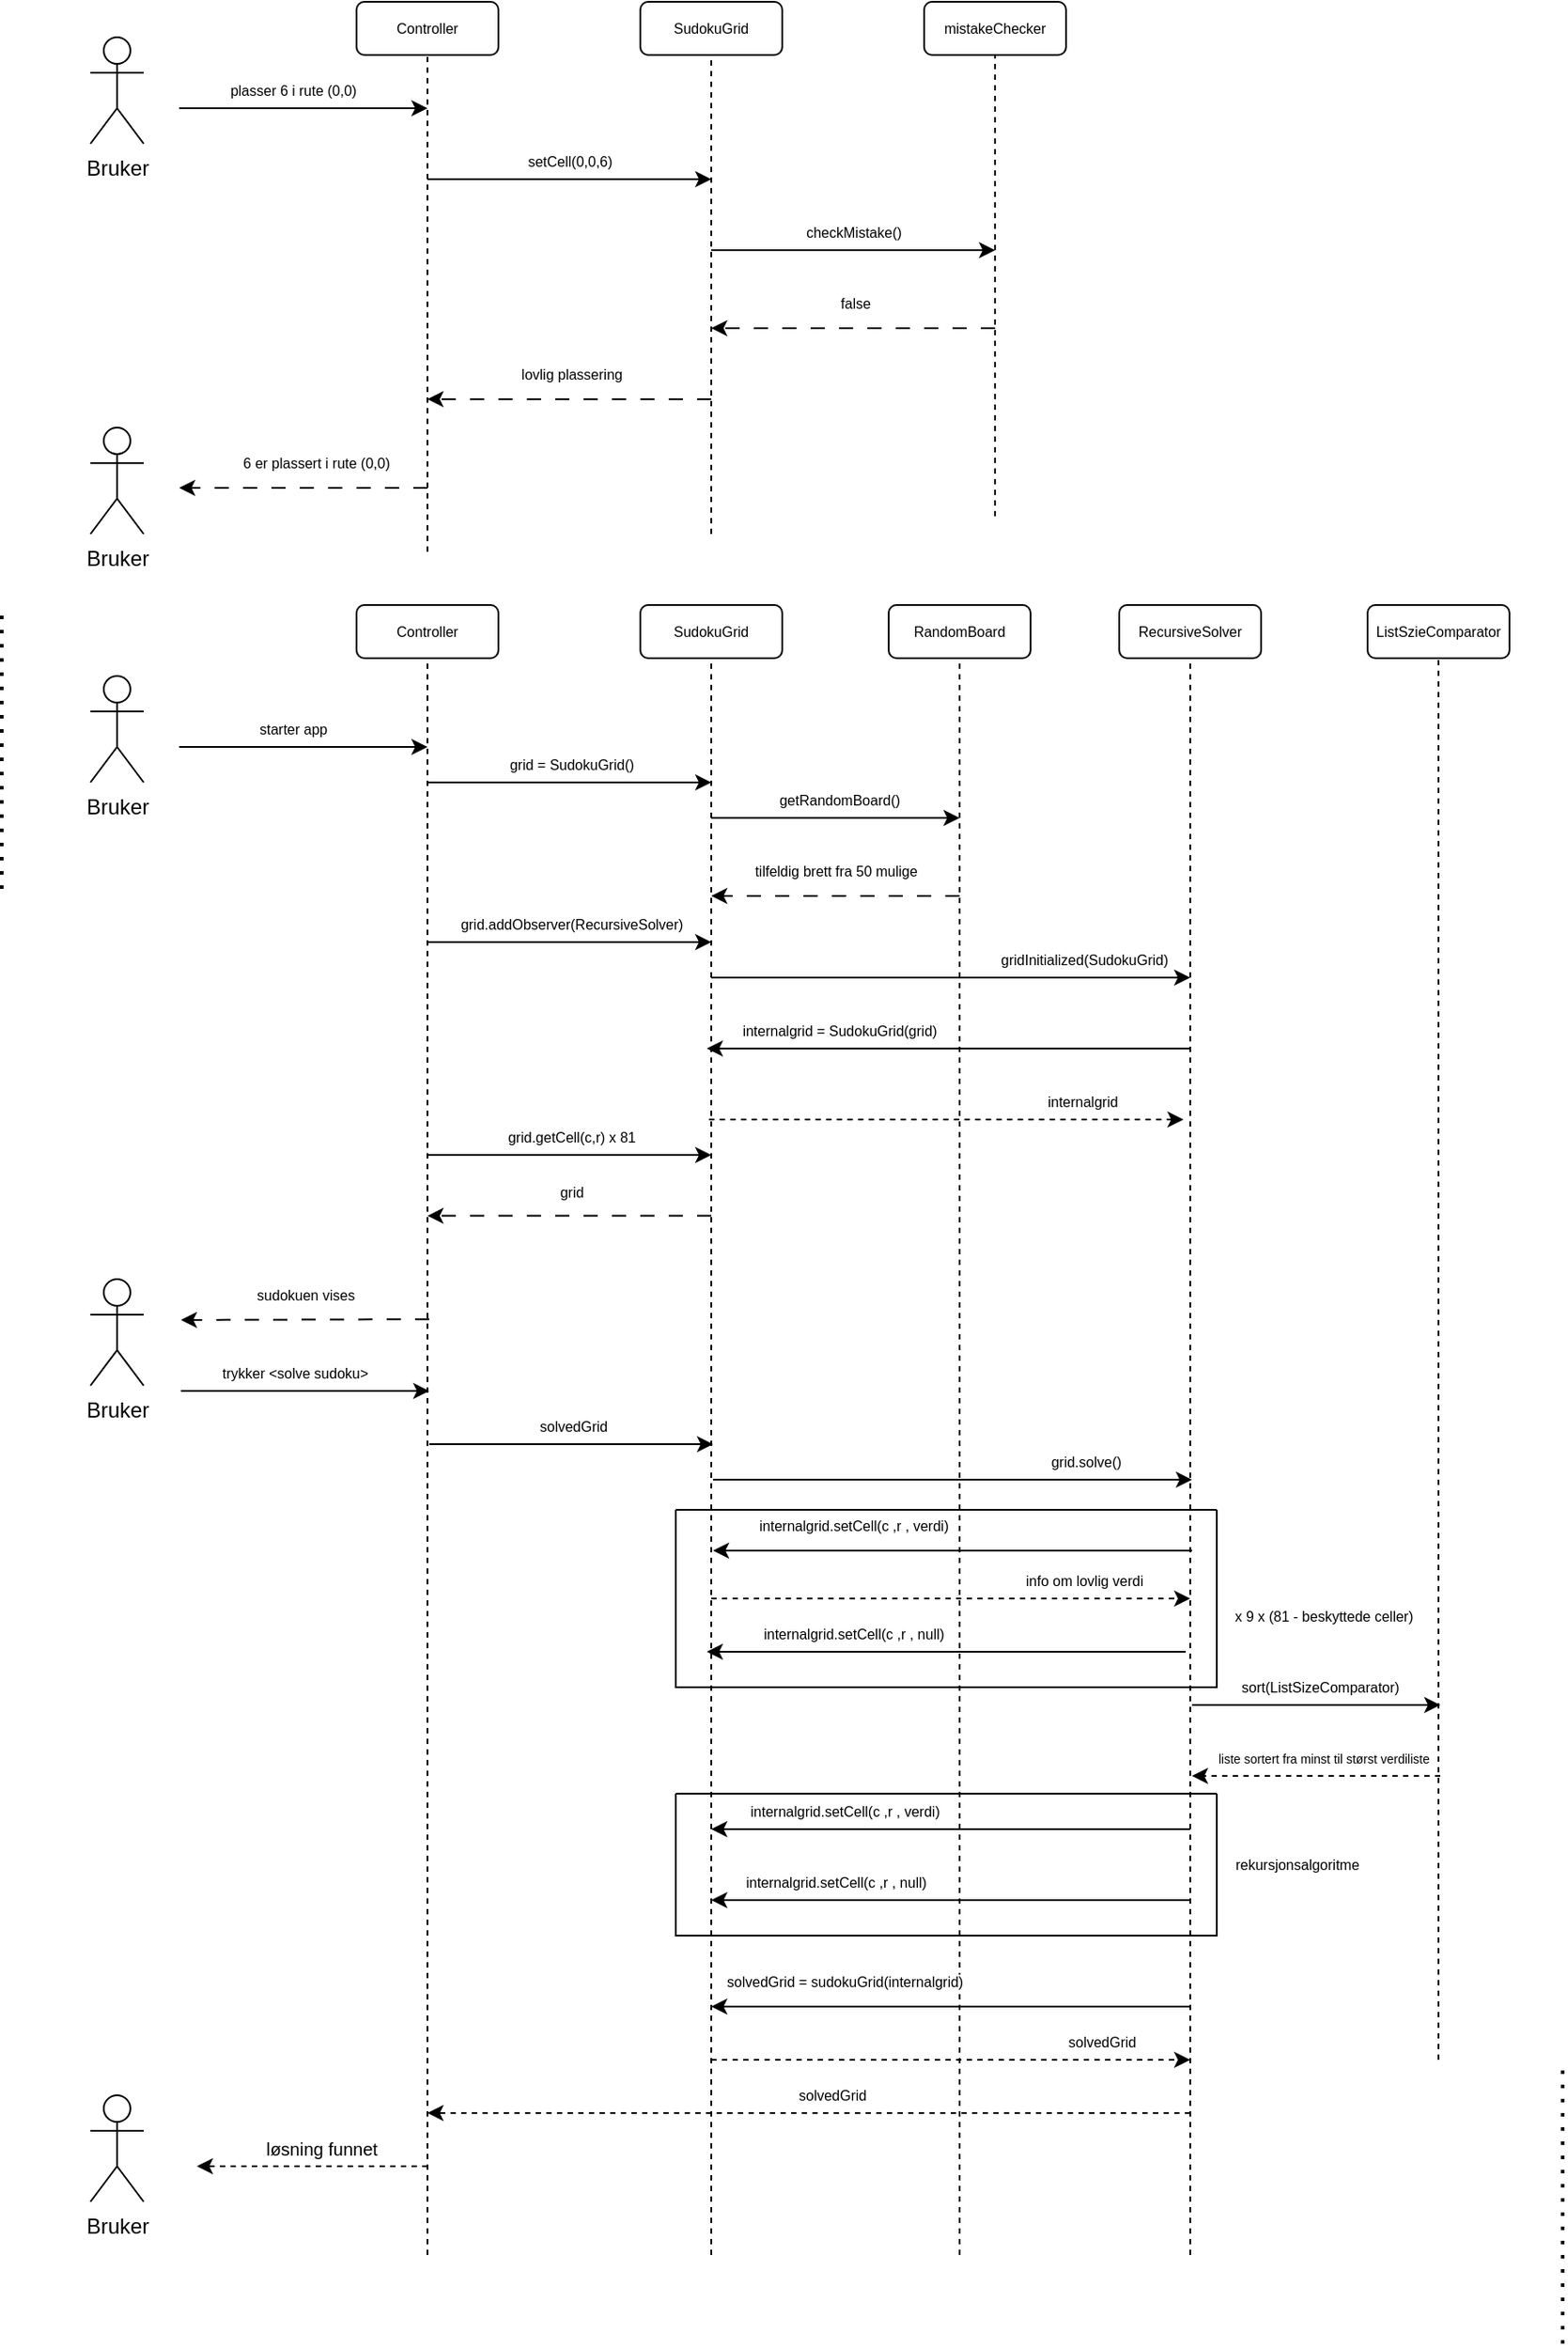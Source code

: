 <mxfile version="20.8.16" type="device"><diagram id="C5RBs43oDa-KdzZeNtuy" name="Page-1"><mxGraphModel dx="1967" dy="749" grid="1" gridSize="10" guides="1" tooltips="1" connect="1" arrows="1" fold="1" page="1" pageScale="1" pageWidth="827" pageHeight="1169" math="0" shadow="0"><root><mxCell id="WIyWlLk6GJQsqaUBKTNV-0"/><mxCell id="WIyWlLk6GJQsqaUBKTNV-1" parent="WIyWlLk6GJQsqaUBKTNV-0"/><mxCell id="nh9K6qVvMbREmk8xH_21-0" value="Bruker" style="shape=umlActor;verticalLabelPosition=bottom;verticalAlign=top;html=1;outlineConnect=0;" parent="WIyWlLk6GJQsqaUBKTNV-1" vertex="1"><mxGeometry x="50" y="100" width="30" height="60" as="geometry"/></mxCell><mxCell id="nh9K6qVvMbREmk8xH_21-4" value="" style="endArrow=classic;html=1;rounded=0;" parent="WIyWlLk6GJQsqaUBKTNV-1" edge="1"><mxGeometry width="50" height="50" relative="1" as="geometry"><mxPoint x="100" y="140" as="sourcePoint"/><mxPoint x="240" y="140" as="targetPoint"/></mxGeometry></mxCell><mxCell id="nh9K6qVvMbREmk8xH_21-7" value="plasser 6 i rute (0,0)" style="edgeLabel;html=1;align=center;verticalAlign=middle;resizable=0;points=[];fontSize=8;" parent="nh9K6qVvMbREmk8xH_21-4" vertex="1" connectable="0"><mxGeometry x="-0.095" y="-2" relative="1" as="geometry"><mxPoint y="-12" as="offset"/></mxGeometry></mxCell><mxCell id="nh9K6qVvMbREmk8xH_21-6" value="Controller" style="rounded=1;whiteSpace=wrap;html=1;fontSize=8;" parent="WIyWlLk6GJQsqaUBKTNV-1" vertex="1"><mxGeometry x="200" y="80" width="80" height="30" as="geometry"/></mxCell><mxCell id="nh9K6qVvMbREmk8xH_21-9" value="" style="endArrow=none;dashed=1;html=1;rounded=0;fontSize=8;entryX=0.5;entryY=1;entryDx=0;entryDy=0;" parent="WIyWlLk6GJQsqaUBKTNV-1" target="nh9K6qVvMbREmk8xH_21-6" edge="1"><mxGeometry width="50" height="50" relative="1" as="geometry"><mxPoint x="240" y="390" as="sourcePoint"/><mxPoint x="480" y="220" as="targetPoint"/></mxGeometry></mxCell><mxCell id="nh9K6qVvMbREmk8xH_21-10" value="SudokuGrid" style="rounded=1;whiteSpace=wrap;html=1;fontSize=8;" parent="WIyWlLk6GJQsqaUBKTNV-1" vertex="1"><mxGeometry x="360" y="80" width="80" height="30" as="geometry"/></mxCell><mxCell id="nh9K6qVvMbREmk8xH_21-11" value="" style="endArrow=none;dashed=1;html=1;rounded=0;fontSize=8;entryX=0.5;entryY=1;entryDx=0;entryDy=0;" parent="WIyWlLk6GJQsqaUBKTNV-1" target="nh9K6qVvMbREmk8xH_21-10" edge="1"><mxGeometry width="50" height="50" relative="1" as="geometry"><mxPoint x="400" y="380" as="sourcePoint"/><mxPoint x="640" y="220" as="targetPoint"/></mxGeometry></mxCell><mxCell id="nh9K6qVvMbREmk8xH_21-12" value="" style="endArrow=classic;html=1;rounded=0;" parent="WIyWlLk6GJQsqaUBKTNV-1" edge="1"><mxGeometry width="50" height="50" relative="1" as="geometry"><mxPoint x="240" y="180" as="sourcePoint"/><mxPoint x="400" y="180" as="targetPoint"/></mxGeometry></mxCell><mxCell id="nh9K6qVvMbREmk8xH_21-13" value="setCell(0,0,6)" style="edgeLabel;html=1;align=center;verticalAlign=middle;resizable=0;points=[];fontSize=8;" parent="nh9K6qVvMbREmk8xH_21-12" vertex="1" connectable="0"><mxGeometry x="-0.095" y="-2" relative="1" as="geometry"><mxPoint x="7" y="-12" as="offset"/></mxGeometry></mxCell><mxCell id="nh9K6qVvMbREmk8xH_21-14" value="mistakeChecker" style="rounded=1;whiteSpace=wrap;html=1;fontSize=8;" parent="WIyWlLk6GJQsqaUBKTNV-1" vertex="1"><mxGeometry x="520" y="80" width="80" height="30" as="geometry"/></mxCell><mxCell id="nh9K6qVvMbREmk8xH_21-15" value="" style="endArrow=none;dashed=1;html=1;rounded=0;fontSize=8;entryX=0.5;entryY=1;entryDx=0;entryDy=0;" parent="WIyWlLk6GJQsqaUBKTNV-1" target="nh9K6qVvMbREmk8xH_21-14" edge="1"><mxGeometry width="50" height="50" relative="1" as="geometry"><mxPoint x="560" y="370" as="sourcePoint"/><mxPoint x="800" y="220" as="targetPoint"/></mxGeometry></mxCell><mxCell id="nh9K6qVvMbREmk8xH_21-16" value="" style="endArrow=classic;html=1;rounded=0;" parent="WIyWlLk6GJQsqaUBKTNV-1" edge="1"><mxGeometry width="50" height="50" relative="1" as="geometry"><mxPoint x="400" y="220" as="sourcePoint"/><mxPoint x="560" y="220" as="targetPoint"/></mxGeometry></mxCell><mxCell id="nh9K6qVvMbREmk8xH_21-17" value="checkMistake()" style="edgeLabel;html=1;align=center;verticalAlign=middle;resizable=0;points=[];fontSize=8;" parent="nh9K6qVvMbREmk8xH_21-16" vertex="1" connectable="0"><mxGeometry x="-0.095" y="-2" relative="1" as="geometry"><mxPoint x="7" y="-12" as="offset"/></mxGeometry></mxCell><mxCell id="nh9K6qVvMbREmk8xH_21-18" value="" style="endArrow=classic;html=1;rounded=0;dashed=1;dashPattern=8 8;" parent="WIyWlLk6GJQsqaUBKTNV-1" edge="1"><mxGeometry width="50" height="50" relative="1" as="geometry"><mxPoint x="560" y="264" as="sourcePoint"/><mxPoint x="400" y="264" as="targetPoint"/></mxGeometry></mxCell><mxCell id="nh9K6qVvMbREmk8xH_21-19" value="false" style="edgeLabel;html=1;align=center;verticalAlign=middle;resizable=0;points=[];fontSize=8;" parent="nh9K6qVvMbREmk8xH_21-18" vertex="1" connectable="0"><mxGeometry x="-0.095" y="-2" relative="1" as="geometry"><mxPoint x="-7" y="-12" as="offset"/></mxGeometry></mxCell><mxCell id="nh9K6qVvMbREmk8xH_21-20" value="" style="endArrow=classic;html=1;rounded=0;dashed=1;dashPattern=8 8;" parent="WIyWlLk6GJQsqaUBKTNV-1" edge="1"><mxGeometry width="50" height="50" relative="1" as="geometry"><mxPoint x="400" y="304" as="sourcePoint"/><mxPoint x="240" y="304" as="targetPoint"/></mxGeometry></mxCell><mxCell id="nh9K6qVvMbREmk8xH_21-21" value="lovlig plassering" style="edgeLabel;html=1;align=center;verticalAlign=middle;resizable=0;points=[];fontSize=8;" parent="nh9K6qVvMbREmk8xH_21-20" vertex="1" connectable="0"><mxGeometry x="-0.095" y="-2" relative="1" as="geometry"><mxPoint x="-7" y="-12" as="offset"/></mxGeometry></mxCell><mxCell id="nh9K6qVvMbREmk8xH_21-22" value="Bruker" style="shape=umlActor;verticalLabelPosition=bottom;verticalAlign=top;html=1;outlineConnect=0;" parent="WIyWlLk6GJQsqaUBKTNV-1" vertex="1"><mxGeometry x="50" y="320" width="30" height="60" as="geometry"/></mxCell><mxCell id="nh9K6qVvMbREmk8xH_21-23" value="" style="endArrow=classic;html=1;rounded=0;dashed=1;dashPattern=8 8;" parent="WIyWlLk6GJQsqaUBKTNV-1" edge="1"><mxGeometry width="50" height="50" relative="1" as="geometry"><mxPoint x="240" y="354" as="sourcePoint"/><mxPoint x="100" y="354" as="targetPoint"/></mxGeometry></mxCell><mxCell id="nh9K6qVvMbREmk8xH_21-24" value="6 er plassert i rute (0,0)" style="edgeLabel;html=1;align=center;verticalAlign=middle;resizable=0;points=[];fontSize=8;" parent="nh9K6qVvMbREmk8xH_21-23" vertex="1" connectable="0"><mxGeometry x="-0.095" y="-2" relative="1" as="geometry"><mxPoint y="-12" as="offset"/></mxGeometry></mxCell><mxCell id="nh9K6qVvMbREmk8xH_21-27" value="Controller" style="rounded=1;whiteSpace=wrap;html=1;fontSize=8;" parent="WIyWlLk6GJQsqaUBKTNV-1" vertex="1"><mxGeometry x="200" y="420" width="80" height="30" as="geometry"/></mxCell><mxCell id="nh9K6qVvMbREmk8xH_21-28" value="" style="endArrow=none;dashed=1;html=1;rounded=0;fontSize=8;entryX=0.5;entryY=1;entryDx=0;entryDy=0;" parent="WIyWlLk6GJQsqaUBKTNV-1" target="nh9K6qVvMbREmk8xH_21-27" edge="1"><mxGeometry width="50" height="50" relative="1" as="geometry"><mxPoint x="240" y="1350" as="sourcePoint"/><mxPoint x="480" y="560" as="targetPoint"/></mxGeometry></mxCell><mxCell id="nh9K6qVvMbREmk8xH_21-29" value="SudokuGrid" style="rounded=1;whiteSpace=wrap;html=1;fontSize=8;" parent="WIyWlLk6GJQsqaUBKTNV-1" vertex="1"><mxGeometry x="360" y="420" width="80" height="30" as="geometry"/></mxCell><mxCell id="nh9K6qVvMbREmk8xH_21-30" value="" style="endArrow=none;dashed=1;html=1;rounded=0;fontSize=8;entryX=0.5;entryY=1;entryDx=0;entryDy=0;" parent="WIyWlLk6GJQsqaUBKTNV-1" target="nh9K6qVvMbREmk8xH_21-29" edge="1"><mxGeometry width="50" height="50" relative="1" as="geometry"><mxPoint x="400" y="1350" as="sourcePoint"/><mxPoint x="640" y="560" as="targetPoint"/></mxGeometry></mxCell><mxCell id="nh9K6qVvMbREmk8xH_21-31" value="RecursiveSolver" style="rounded=1;whiteSpace=wrap;html=1;fontSize=8;" parent="WIyWlLk6GJQsqaUBKTNV-1" vertex="1"><mxGeometry x="630" y="420" width="80" height="30" as="geometry"/></mxCell><mxCell id="nh9K6qVvMbREmk8xH_21-32" value="" style="endArrow=none;dashed=1;html=1;rounded=0;fontSize=8;entryX=0.5;entryY=1;entryDx=0;entryDy=0;" parent="WIyWlLk6GJQsqaUBKTNV-1" target="nh9K6qVvMbREmk8xH_21-31" edge="1"><mxGeometry width="50" height="50" relative="1" as="geometry"><mxPoint x="670" y="1350" as="sourcePoint"/><mxPoint x="910" y="560" as="targetPoint"/></mxGeometry></mxCell><mxCell id="nh9K6qVvMbREmk8xH_21-37" value="Bruker" style="shape=umlActor;verticalLabelPosition=bottom;verticalAlign=top;html=1;outlineConnect=0;" parent="WIyWlLk6GJQsqaUBKTNV-1" vertex="1"><mxGeometry x="50" y="460" width="30" height="60" as="geometry"/></mxCell><mxCell id="nh9K6qVvMbREmk8xH_21-38" value="" style="endArrow=classic;html=1;rounded=0;" parent="WIyWlLk6GJQsqaUBKTNV-1" edge="1"><mxGeometry width="50" height="50" relative="1" as="geometry"><mxPoint x="100" y="500" as="sourcePoint"/><mxPoint x="240" y="500" as="targetPoint"/></mxGeometry></mxCell><mxCell id="nh9K6qVvMbREmk8xH_21-39" value="starter app" style="edgeLabel;html=1;align=center;verticalAlign=middle;resizable=0;points=[];fontSize=8;" parent="nh9K6qVvMbREmk8xH_21-38" vertex="1" connectable="0"><mxGeometry x="-0.095" y="-2" relative="1" as="geometry"><mxPoint y="-12" as="offset"/></mxGeometry></mxCell><mxCell id="nh9K6qVvMbREmk8xH_21-40" value="" style="endArrow=classic;html=1;rounded=0;" parent="WIyWlLk6GJQsqaUBKTNV-1" edge="1"><mxGeometry width="50" height="50" relative="1" as="geometry"><mxPoint x="240" y="520" as="sourcePoint"/><mxPoint x="400" y="520" as="targetPoint"/></mxGeometry></mxCell><mxCell id="nh9K6qVvMbREmk8xH_21-41" value="grid = SudokuGrid()" style="edgeLabel;html=1;align=center;verticalAlign=middle;resizable=0;points=[];fontSize=8;" parent="nh9K6qVvMbREmk8xH_21-40" vertex="1" connectable="0"><mxGeometry x="-0.095" y="-2" relative="1" as="geometry"><mxPoint x="8" y="-12" as="offset"/></mxGeometry></mxCell><mxCell id="nh9K6qVvMbREmk8xH_21-42" value="" style="endArrow=classic;html=1;rounded=0;" parent="WIyWlLk6GJQsqaUBKTNV-1" edge="1"><mxGeometry width="50" height="50" relative="1" as="geometry"><mxPoint x="240" y="610" as="sourcePoint"/><mxPoint x="400" y="610" as="targetPoint"/></mxGeometry></mxCell><mxCell id="nh9K6qVvMbREmk8xH_21-43" value="grid.addObserver(RecursiveSolver)" style="edgeLabel;html=1;align=center;verticalAlign=middle;resizable=0;points=[];fontSize=8;" parent="nh9K6qVvMbREmk8xH_21-42" vertex="1" connectable="0"><mxGeometry x="-0.095" y="-2" relative="1" as="geometry"><mxPoint x="8" y="-12" as="offset"/></mxGeometry></mxCell><mxCell id="nh9K6qVvMbREmk8xH_21-44" value="" style="endArrow=classic;html=1;rounded=0;" parent="WIyWlLk6GJQsqaUBKTNV-1" edge="1"><mxGeometry width="50" height="50" relative="1" as="geometry"><mxPoint x="400" y="630" as="sourcePoint"/><mxPoint x="670" y="630" as="targetPoint"/></mxGeometry></mxCell><mxCell id="nh9K6qVvMbREmk8xH_21-45" value="gridInitialized(SudokuGrid)" style="edgeLabel;html=1;align=center;verticalAlign=middle;resizable=0;points=[];fontSize=8;" parent="nh9K6qVvMbREmk8xH_21-44" vertex="1" connectable="0"><mxGeometry x="-0.095" y="-2" relative="1" as="geometry"><mxPoint x="88" y="-12" as="offset"/></mxGeometry></mxCell><mxCell id="nh9K6qVvMbREmk8xH_21-46" value="" style="endArrow=classic;html=1;rounded=0;" parent="WIyWlLk6GJQsqaUBKTNV-1" edge="1"><mxGeometry width="50" height="50" relative="1" as="geometry"><mxPoint x="240" y="730" as="sourcePoint"/><mxPoint x="400" y="730" as="targetPoint"/></mxGeometry></mxCell><mxCell id="nh9K6qVvMbREmk8xH_21-47" value="grid.getCell(c,r) x 81" style="edgeLabel;html=1;align=center;verticalAlign=middle;resizable=0;points=[];fontSize=8;" parent="nh9K6qVvMbREmk8xH_21-46" vertex="1" connectable="0"><mxGeometry x="-0.095" y="-2" relative="1" as="geometry"><mxPoint x="8" y="-12" as="offset"/></mxGeometry></mxCell><mxCell id="nh9K6qVvMbREmk8xH_21-50" value="" style="endArrow=classic;html=1;rounded=0;dashed=1;dashPattern=8 8;" parent="WIyWlLk6GJQsqaUBKTNV-1" edge="1"><mxGeometry width="50" height="50" relative="1" as="geometry"><mxPoint x="400" y="764.29" as="sourcePoint"/><mxPoint x="240" y="764.29" as="targetPoint"/></mxGeometry></mxCell><mxCell id="nh9K6qVvMbREmk8xH_21-51" value="grid" style="edgeLabel;html=1;align=center;verticalAlign=middle;resizable=0;points=[];fontSize=8;" parent="nh9K6qVvMbREmk8xH_21-50" vertex="1" connectable="0"><mxGeometry x="-0.095" y="-2" relative="1" as="geometry"><mxPoint x="-7" y="-12" as="offset"/></mxGeometry></mxCell><mxCell id="nh9K6qVvMbREmk8xH_21-54" value="RandomBoard" style="rounded=1;whiteSpace=wrap;html=1;fontSize=8;" parent="WIyWlLk6GJQsqaUBKTNV-1" vertex="1"><mxGeometry x="500" y="420" width="80" height="30" as="geometry"/></mxCell><mxCell id="nh9K6qVvMbREmk8xH_21-55" value="" style="endArrow=none;dashed=1;html=1;rounded=0;fontSize=8;entryX=0.5;entryY=1;entryDx=0;entryDy=0;" parent="WIyWlLk6GJQsqaUBKTNV-1" target="nh9K6qVvMbREmk8xH_21-54" edge="1"><mxGeometry width="50" height="50" relative="1" as="geometry"><mxPoint x="540" y="1350" as="sourcePoint"/><mxPoint x="780" y="560" as="targetPoint"/></mxGeometry></mxCell><mxCell id="nh9K6qVvMbREmk8xH_21-56" value="" style="endArrow=classic;html=1;rounded=0;" parent="WIyWlLk6GJQsqaUBKTNV-1" edge="1"><mxGeometry width="50" height="50" relative="1" as="geometry"><mxPoint x="400" y="540" as="sourcePoint"/><mxPoint x="540" y="540" as="targetPoint"/></mxGeometry></mxCell><mxCell id="nh9K6qVvMbREmk8xH_21-57" value="getRandomBoard()" style="edgeLabel;html=1;align=center;verticalAlign=middle;resizable=0;points=[];fontSize=8;" parent="nh9K6qVvMbREmk8xH_21-56" vertex="1" connectable="0"><mxGeometry x="-0.095" y="-2" relative="1" as="geometry"><mxPoint x="8" y="-12" as="offset"/></mxGeometry></mxCell><mxCell id="nh9K6qVvMbREmk8xH_21-59" value="" style="endArrow=classic;html=1;rounded=0;dashed=1;dashPattern=8 8;" parent="WIyWlLk6GJQsqaUBKTNV-1" edge="1"><mxGeometry width="50" height="50" relative="1" as="geometry"><mxPoint x="540" y="584" as="sourcePoint"/><mxPoint x="400" y="584" as="targetPoint"/></mxGeometry></mxCell><mxCell id="nh9K6qVvMbREmk8xH_21-60" value="tilfeldig brett fra 50 mulige" style="edgeLabel;html=1;align=center;verticalAlign=middle;resizable=0;points=[];fontSize=8;" parent="nh9K6qVvMbREmk8xH_21-59" vertex="1" connectable="0"><mxGeometry x="-0.095" y="-2" relative="1" as="geometry"><mxPoint x="-7" y="-12" as="offset"/></mxGeometry></mxCell><mxCell id="nh9K6qVvMbREmk8xH_21-67" value="ListSzieComparator" style="rounded=1;whiteSpace=wrap;html=1;fontSize=8;" parent="WIyWlLk6GJQsqaUBKTNV-1" vertex="1"><mxGeometry x="770" y="420" width="80" height="30" as="geometry"/></mxCell><mxCell id="nh9K6qVvMbREmk8xH_21-68" value="" style="endArrow=none;dashed=1;html=1;rounded=0;fontSize=8;entryX=0.5;entryY=1;entryDx=0;entryDy=0;" parent="WIyWlLk6GJQsqaUBKTNV-1" target="nh9K6qVvMbREmk8xH_21-67" edge="1"><mxGeometry width="50" height="50" relative="1" as="geometry"><mxPoint x="810" y="1240" as="sourcePoint"/><mxPoint x="1050" y="560" as="targetPoint"/></mxGeometry></mxCell><mxCell id="nh9K6qVvMbREmk8xH_21-83" value="" style="swimlane;startSize=0;fontSize=8;" parent="WIyWlLk6GJQsqaUBKTNV-1" vertex="1"><mxGeometry x="380" y="930" width="305" height="100" as="geometry"/></mxCell><mxCell id="nh9K6qVvMbREmk8xH_21-79" value="" style="endArrow=classic;html=1;rounded=0;" parent="nh9K6qVvMbREmk8xH_21-83" edge="1"><mxGeometry width="50" height="50" relative="1" as="geometry"><mxPoint x="287.5" y="80" as="sourcePoint"/><mxPoint x="17.5" y="80" as="targetPoint"/></mxGeometry></mxCell><mxCell id="nh9K6qVvMbREmk8xH_21-80" value="internalgrid.setCell(c ,r , null)" style="edgeLabel;html=1;align=center;verticalAlign=middle;resizable=0;points=[];fontSize=8;" parent="nh9K6qVvMbREmk8xH_21-79" vertex="1" connectable="0"><mxGeometry x="-0.095" y="-2" relative="1" as="geometry"><mxPoint x="-66" y="-8" as="offset"/></mxGeometry></mxCell><mxCell id="nh9K6qVvMbREmk8xH_21-52" value="" style="endArrow=classic;html=1;rounded=0;dashed=1;dashPattern=8 8;" parent="WIyWlLk6GJQsqaUBKTNV-1" edge="1"><mxGeometry width="50" height="50" relative="1" as="geometry"><mxPoint x="241" y="822.58" as="sourcePoint"/><mxPoint x="101" y="823" as="targetPoint"/></mxGeometry></mxCell><mxCell id="nh9K6qVvMbREmk8xH_21-53" value="sudokuen vises" style="edgeLabel;html=1;align=center;verticalAlign=middle;resizable=0;points=[];fontSize=8;" parent="nh9K6qVvMbREmk8xH_21-52" vertex="1" connectable="0"><mxGeometry x="-0.095" y="-2" relative="1" as="geometry"><mxPoint x="-7" y="-12" as="offset"/></mxGeometry></mxCell><mxCell id="nh9K6qVvMbREmk8xH_21-33" value="" style="endArrow=classic;html=1;rounded=0;" parent="WIyWlLk6GJQsqaUBKTNV-1" edge="1"><mxGeometry width="50" height="50" relative="1" as="geometry"><mxPoint x="101" y="863" as="sourcePoint"/><mxPoint x="241" y="863" as="targetPoint"/></mxGeometry></mxCell><mxCell id="nh9K6qVvMbREmk8xH_21-34" value="trykker &amp;lt;solve sudoku&amp;gt;" style="edgeLabel;html=1;align=center;verticalAlign=middle;resizable=0;points=[];fontSize=8;" parent="nh9K6qVvMbREmk8xH_21-33" vertex="1" connectable="0"><mxGeometry x="-0.095" y="-2" relative="1" as="geometry"><mxPoint y="-12" as="offset"/></mxGeometry></mxCell><mxCell id="nh9K6qVvMbREmk8xH_21-26" value="Bruker" style="shape=umlActor;verticalLabelPosition=bottom;verticalAlign=top;html=1;outlineConnect=0;" parent="WIyWlLk6GJQsqaUBKTNV-1" vertex="1"><mxGeometry x="50" y="800" width="30" height="60" as="geometry"/></mxCell><mxCell id="nh9K6qVvMbREmk8xH_21-61" value="" style="endArrow=classic;html=1;rounded=0;" parent="WIyWlLk6GJQsqaUBKTNV-1" edge="1"><mxGeometry width="50" height="50" relative="1" as="geometry"><mxPoint x="241" y="893" as="sourcePoint"/><mxPoint x="401" y="893" as="targetPoint"/></mxGeometry></mxCell><mxCell id="nh9K6qVvMbREmk8xH_21-62" value="solvedGrid" style="edgeLabel;html=1;align=center;verticalAlign=middle;resizable=0;points=[];fontSize=8;" parent="nh9K6qVvMbREmk8xH_21-61" vertex="1" connectable="0"><mxGeometry x="-0.095" y="-2" relative="1" as="geometry"><mxPoint x="8" y="-12" as="offset"/></mxGeometry></mxCell><mxCell id="nh9K6qVvMbREmk8xH_21-63" value="" style="endArrow=classic;html=1;rounded=0;" parent="WIyWlLk6GJQsqaUBKTNV-1" edge="1"><mxGeometry width="50" height="50" relative="1" as="geometry"><mxPoint x="401" y="913" as="sourcePoint"/><mxPoint x="671" y="913" as="targetPoint"/></mxGeometry></mxCell><mxCell id="nh9K6qVvMbREmk8xH_21-64" value="grid.solve()" style="edgeLabel;html=1;align=center;verticalAlign=middle;resizable=0;points=[];fontSize=8;" parent="nh9K6qVvMbREmk8xH_21-63" vertex="1" connectable="0"><mxGeometry x="-0.095" y="-2" relative="1" as="geometry"><mxPoint x="88" y="-12" as="offset"/></mxGeometry></mxCell><mxCell id="nh9K6qVvMbREmk8xH_21-75" value="" style="endArrow=classic;html=1;rounded=0;" parent="WIyWlLk6GJQsqaUBKTNV-1" edge="1"><mxGeometry width="50" height="50" relative="1" as="geometry"><mxPoint x="671" y="953" as="sourcePoint"/><mxPoint x="401" y="953" as="targetPoint"/></mxGeometry></mxCell><mxCell id="nh9K6qVvMbREmk8xH_21-76" value="internalgrid.setCell(c ,r , verdi)" style="edgeLabel;html=1;align=center;verticalAlign=middle;resizable=0;points=[];fontSize=8;" parent="nh9K6qVvMbREmk8xH_21-75" vertex="1" connectable="0"><mxGeometry x="-0.095" y="-2" relative="1" as="geometry"><mxPoint x="-69" y="-12" as="offset"/></mxGeometry></mxCell><mxCell id="nh9K6qVvMbREmk8xH_21-69" value="" style="endArrow=classic;html=1;rounded=0;" parent="WIyWlLk6GJQsqaUBKTNV-1" edge="1"><mxGeometry width="50" height="50" relative="1" as="geometry"><mxPoint x="671" y="1040" as="sourcePoint"/><mxPoint x="811" y="1040" as="targetPoint"/></mxGeometry></mxCell><mxCell id="nh9K6qVvMbREmk8xH_21-70" value="sort(ListSizeComparator)" style="edgeLabel;html=1;align=center;verticalAlign=middle;resizable=0;points=[];fontSize=8;" parent="nh9K6qVvMbREmk8xH_21-69" vertex="1" connectable="0"><mxGeometry x="-0.095" y="-2" relative="1" as="geometry"><mxPoint x="8" y="-12" as="offset"/></mxGeometry></mxCell><mxCell id="nh9K6qVvMbREmk8xH_21-71" value="" style="endArrow=classic;html=1;rounded=0;dashed=1;" parent="WIyWlLk6GJQsqaUBKTNV-1" edge="1"><mxGeometry width="50" height="50" relative="1" as="geometry"><mxPoint x="811" y="1080" as="sourcePoint"/><mxPoint x="671" y="1080" as="targetPoint"/></mxGeometry></mxCell><mxCell id="nh9K6qVvMbREmk8xH_21-72" value="&lt;font style=&quot;font-size: 7px;&quot;&gt;liste sortert fra minst til størst verdiliste&lt;/font&gt;" style="edgeLabel;html=1;align=center;verticalAlign=middle;resizable=0;points=[];fontSize=8;" parent="nh9K6qVvMbREmk8xH_21-71" vertex="1" connectable="0"><mxGeometry x="-0.095" y="-2" relative="1" as="geometry"><mxPoint x="-3" y="-8" as="offset"/></mxGeometry></mxCell><mxCell id="nh9K6qVvMbREmk8xH_21-85" value="x 9 x (81 - beskyttede celler)" style="text;html=1;align=center;verticalAlign=middle;resizable=0;points=[];autosize=1;strokeColor=none;fillColor=none;fontSize=8;" parent="WIyWlLk6GJQsqaUBKTNV-1" vertex="1"><mxGeometry x="685" y="980" width="120" height="20" as="geometry"/></mxCell><mxCell id="nh9K6qVvMbREmk8xH_21-86" value="" style="endArrow=classic;html=1;rounded=0;" parent="WIyWlLk6GJQsqaUBKTNV-1" edge="1"><mxGeometry width="50" height="50" relative="1" as="geometry"><mxPoint x="670" y="670" as="sourcePoint"/><mxPoint x="397.5" y="670" as="targetPoint"/></mxGeometry></mxCell><mxCell id="nh9K6qVvMbREmk8xH_21-90" value="internalgrid = SudokuGrid(grid)" style="edgeLabel;html=1;align=center;verticalAlign=middle;resizable=0;points=[];fontSize=8;" parent="nh9K6qVvMbREmk8xH_21-86" vertex="1" connectable="0"><mxGeometry x="-0.32" relative="1" as="geometry"><mxPoint x="-106" y="-10" as="offset"/></mxGeometry></mxCell><mxCell id="nh9K6qVvMbREmk8xH_21-88" value="" style="endArrow=classic;html=1;rounded=0;dashed=1;" parent="WIyWlLk6GJQsqaUBKTNV-1" edge="1"><mxGeometry width="50" height="50" relative="1" as="geometry"><mxPoint x="398.75" y="710" as="sourcePoint"/><mxPoint x="666.25" y="710" as="targetPoint"/></mxGeometry></mxCell><mxCell id="nh9K6qVvMbREmk8xH_21-91" value="internalgrid" style="edgeLabel;html=1;align=center;verticalAlign=middle;resizable=0;points=[];fontSize=8;" parent="nh9K6qVvMbREmk8xH_21-88" vertex="1" connectable="0"><mxGeometry x="-0.448" y="1" relative="1" as="geometry"><mxPoint x="136" y="-9" as="offset"/></mxGeometry></mxCell><mxCell id="nh9K6qVvMbREmk8xH_21-92" value="" style="endArrow=classic;html=1;rounded=0;dashed=1;" parent="WIyWlLk6GJQsqaUBKTNV-1" edge="1"><mxGeometry width="50" height="50" relative="1" as="geometry"><mxPoint x="400" y="980" as="sourcePoint"/><mxPoint x="670" y="980" as="targetPoint"/></mxGeometry></mxCell><mxCell id="nh9K6qVvMbREmk8xH_21-93" value="info om lovlig verdi" style="edgeLabel;html=1;align=center;verticalAlign=middle;resizable=0;points=[];fontSize=8;" parent="nh9K6qVvMbREmk8xH_21-92" vertex="1" connectable="0"><mxGeometry x="-0.095" y="-2" relative="1" as="geometry"><mxPoint x="88" y="-12" as="offset"/></mxGeometry></mxCell><mxCell id="nh9K6qVvMbREmk8xH_21-95" value="" style="endArrow=classic;html=1;rounded=0;" parent="WIyWlLk6GJQsqaUBKTNV-1" edge="1"><mxGeometry width="50" height="50" relative="1" as="geometry"><mxPoint x="670" y="1110" as="sourcePoint"/><mxPoint x="400" y="1110" as="targetPoint"/></mxGeometry></mxCell><mxCell id="nh9K6qVvMbREmk8xH_21-96" value="internalgrid.setCell(c ,r , verdi)" style="edgeLabel;html=1;align=center;verticalAlign=middle;resizable=0;points=[];fontSize=8;" parent="nh9K6qVvMbREmk8xH_21-95" vertex="1" connectable="0"><mxGeometry x="-0.095" y="-2" relative="1" as="geometry"><mxPoint x="-73" y="-8" as="offset"/></mxGeometry></mxCell><mxCell id="nh9K6qVvMbREmk8xH_21-97" value="" style="endArrow=classic;html=1;rounded=0;" parent="WIyWlLk6GJQsqaUBKTNV-1" edge="1"><mxGeometry width="50" height="50" relative="1" as="geometry"><mxPoint x="670" y="1150" as="sourcePoint"/><mxPoint x="400" y="1150" as="targetPoint"/></mxGeometry></mxCell><mxCell id="nh9K6qVvMbREmk8xH_21-98" value="internalgrid.setCell(c ,r , null)" style="edgeLabel;html=1;align=center;verticalAlign=middle;resizable=0;points=[];fontSize=8;" parent="nh9K6qVvMbREmk8xH_21-97" vertex="1" connectable="0"><mxGeometry x="-0.095" y="-2" relative="1" as="geometry"><mxPoint x="-78" y="-8" as="offset"/></mxGeometry></mxCell><mxCell id="nh9K6qVvMbREmk8xH_21-102" value="" style="swimlane;startSize=0;fontSize=8;" parent="WIyWlLk6GJQsqaUBKTNV-1" vertex="1"><mxGeometry x="380" y="1090" width="305" height="80" as="geometry"/></mxCell><mxCell id="nh9K6qVvMbREmk8xH_21-106" value="rekursjonsalgoritme" style="text;html=1;align=center;verticalAlign=middle;resizable=0;points=[];autosize=1;strokeColor=none;fillColor=none;fontSize=8;" parent="WIyWlLk6GJQsqaUBKTNV-1" vertex="1"><mxGeometry x="685" y="1120" width="90" height="20" as="geometry"/></mxCell><mxCell id="nh9K6qVvMbREmk8xH_21-107" value="" style="endArrow=classic;html=1;rounded=0;" parent="WIyWlLk6GJQsqaUBKTNV-1" edge="1"><mxGeometry width="50" height="50" relative="1" as="geometry"><mxPoint x="670" y="1210" as="sourcePoint"/><mxPoint x="400" y="1210" as="targetPoint"/></mxGeometry></mxCell><mxCell id="nh9K6qVvMbREmk8xH_21-108" value="solvedGrid = sudokuGrid(internalgrid)" style="edgeLabel;html=1;align=center;verticalAlign=middle;resizable=0;points=[];fontSize=8;" parent="nh9K6qVvMbREmk8xH_21-107" vertex="1" connectable="0"><mxGeometry x="-0.095" y="-2" relative="1" as="geometry"><mxPoint x="-73" y="-12" as="offset"/></mxGeometry></mxCell><mxCell id="nh9K6qVvMbREmk8xH_21-109" value="" style="endArrow=classic;html=1;rounded=0;dashed=1;" parent="WIyWlLk6GJQsqaUBKTNV-1" edge="1"><mxGeometry width="50" height="50" relative="1" as="geometry"><mxPoint x="670" y="1270" as="sourcePoint"/><mxPoint x="240" y="1270" as="targetPoint"/></mxGeometry></mxCell><mxCell id="nh9K6qVvMbREmk8xH_21-110" value="solvedGrid" style="edgeLabel;html=1;align=center;verticalAlign=middle;resizable=0;points=[];fontSize=8;" parent="nh9K6qVvMbREmk8xH_21-109" vertex="1" connectable="0"><mxGeometry x="-0.095" y="-2" relative="1" as="geometry"><mxPoint x="-8" y="-8" as="offset"/></mxGeometry></mxCell><mxCell id="nh9K6qVvMbREmk8xH_21-113" value="" style="endArrow=classic;html=1;rounded=0;dashed=1;" parent="WIyWlLk6GJQsqaUBKTNV-1" edge="1"><mxGeometry width="50" height="50" relative="1" as="geometry"><mxPoint x="400" y="1240" as="sourcePoint"/><mxPoint x="670" y="1240" as="targetPoint"/></mxGeometry></mxCell><mxCell id="nh9K6qVvMbREmk8xH_21-114" value="solvedGrid" style="edgeLabel;html=1;align=center;verticalAlign=middle;resizable=0;points=[];fontSize=8;" parent="nh9K6qVvMbREmk8xH_21-113" vertex="1" connectable="0"><mxGeometry x="-0.095" y="-2" relative="1" as="geometry"><mxPoint x="98" y="-12" as="offset"/></mxGeometry></mxCell><mxCell id="nh9K6qVvMbREmk8xH_21-116" value="Bruker" style="shape=umlActor;verticalLabelPosition=bottom;verticalAlign=top;html=1;outlineConnect=0;" parent="WIyWlLk6GJQsqaUBKTNV-1" vertex="1"><mxGeometry x="50" y="1260" width="30" height="60" as="geometry"/></mxCell><mxCell id="nh9K6qVvMbREmk8xH_21-117" value="" style="endArrow=classic;html=1;rounded=0;dashed=1;fontSize=7;" parent="WIyWlLk6GJQsqaUBKTNV-1" edge="1"><mxGeometry width="50" height="50" relative="1" as="geometry"><mxPoint x="240" y="1300" as="sourcePoint"/><mxPoint x="110" y="1300" as="targetPoint"/></mxGeometry></mxCell><mxCell id="nh9K6qVvMbREmk8xH_21-118" value="&lt;font size=&quot;1&quot;&gt;løsning funnet&lt;/font&gt;" style="edgeLabel;html=1;align=center;verticalAlign=middle;resizable=0;points=[];fontSize=7;" parent="nh9K6qVvMbREmk8xH_21-117" vertex="1" connectable="0"><mxGeometry x="0.375" y="-3" relative="1" as="geometry"><mxPoint x="29" y="-7" as="offset"/></mxGeometry></mxCell><mxCell id="m1FHXS8egyRaUgMabWsI-0" value="" style="endArrow=none;dashed=1;html=1;dashPattern=1 3;strokeWidth=2;rounded=0;" edge="1" parent="WIyWlLk6GJQsqaUBKTNV-1"><mxGeometry width="50" height="50" relative="1" as="geometry"><mxPoint y="580" as="sourcePoint"/><mxPoint y="420" as="targetPoint"/></mxGeometry></mxCell><mxCell id="m1FHXS8egyRaUgMabWsI-1" value="" style="endArrow=none;dashed=1;html=1;dashPattern=1 3;strokeWidth=2;rounded=0;" edge="1" parent="WIyWlLk6GJQsqaUBKTNV-1"><mxGeometry width="50" height="50" relative="1" as="geometry"><mxPoint x="880" y="1400" as="sourcePoint"/><mxPoint x="880" y="1240" as="targetPoint"/></mxGeometry></mxCell></root></mxGraphModel></diagram></mxfile>